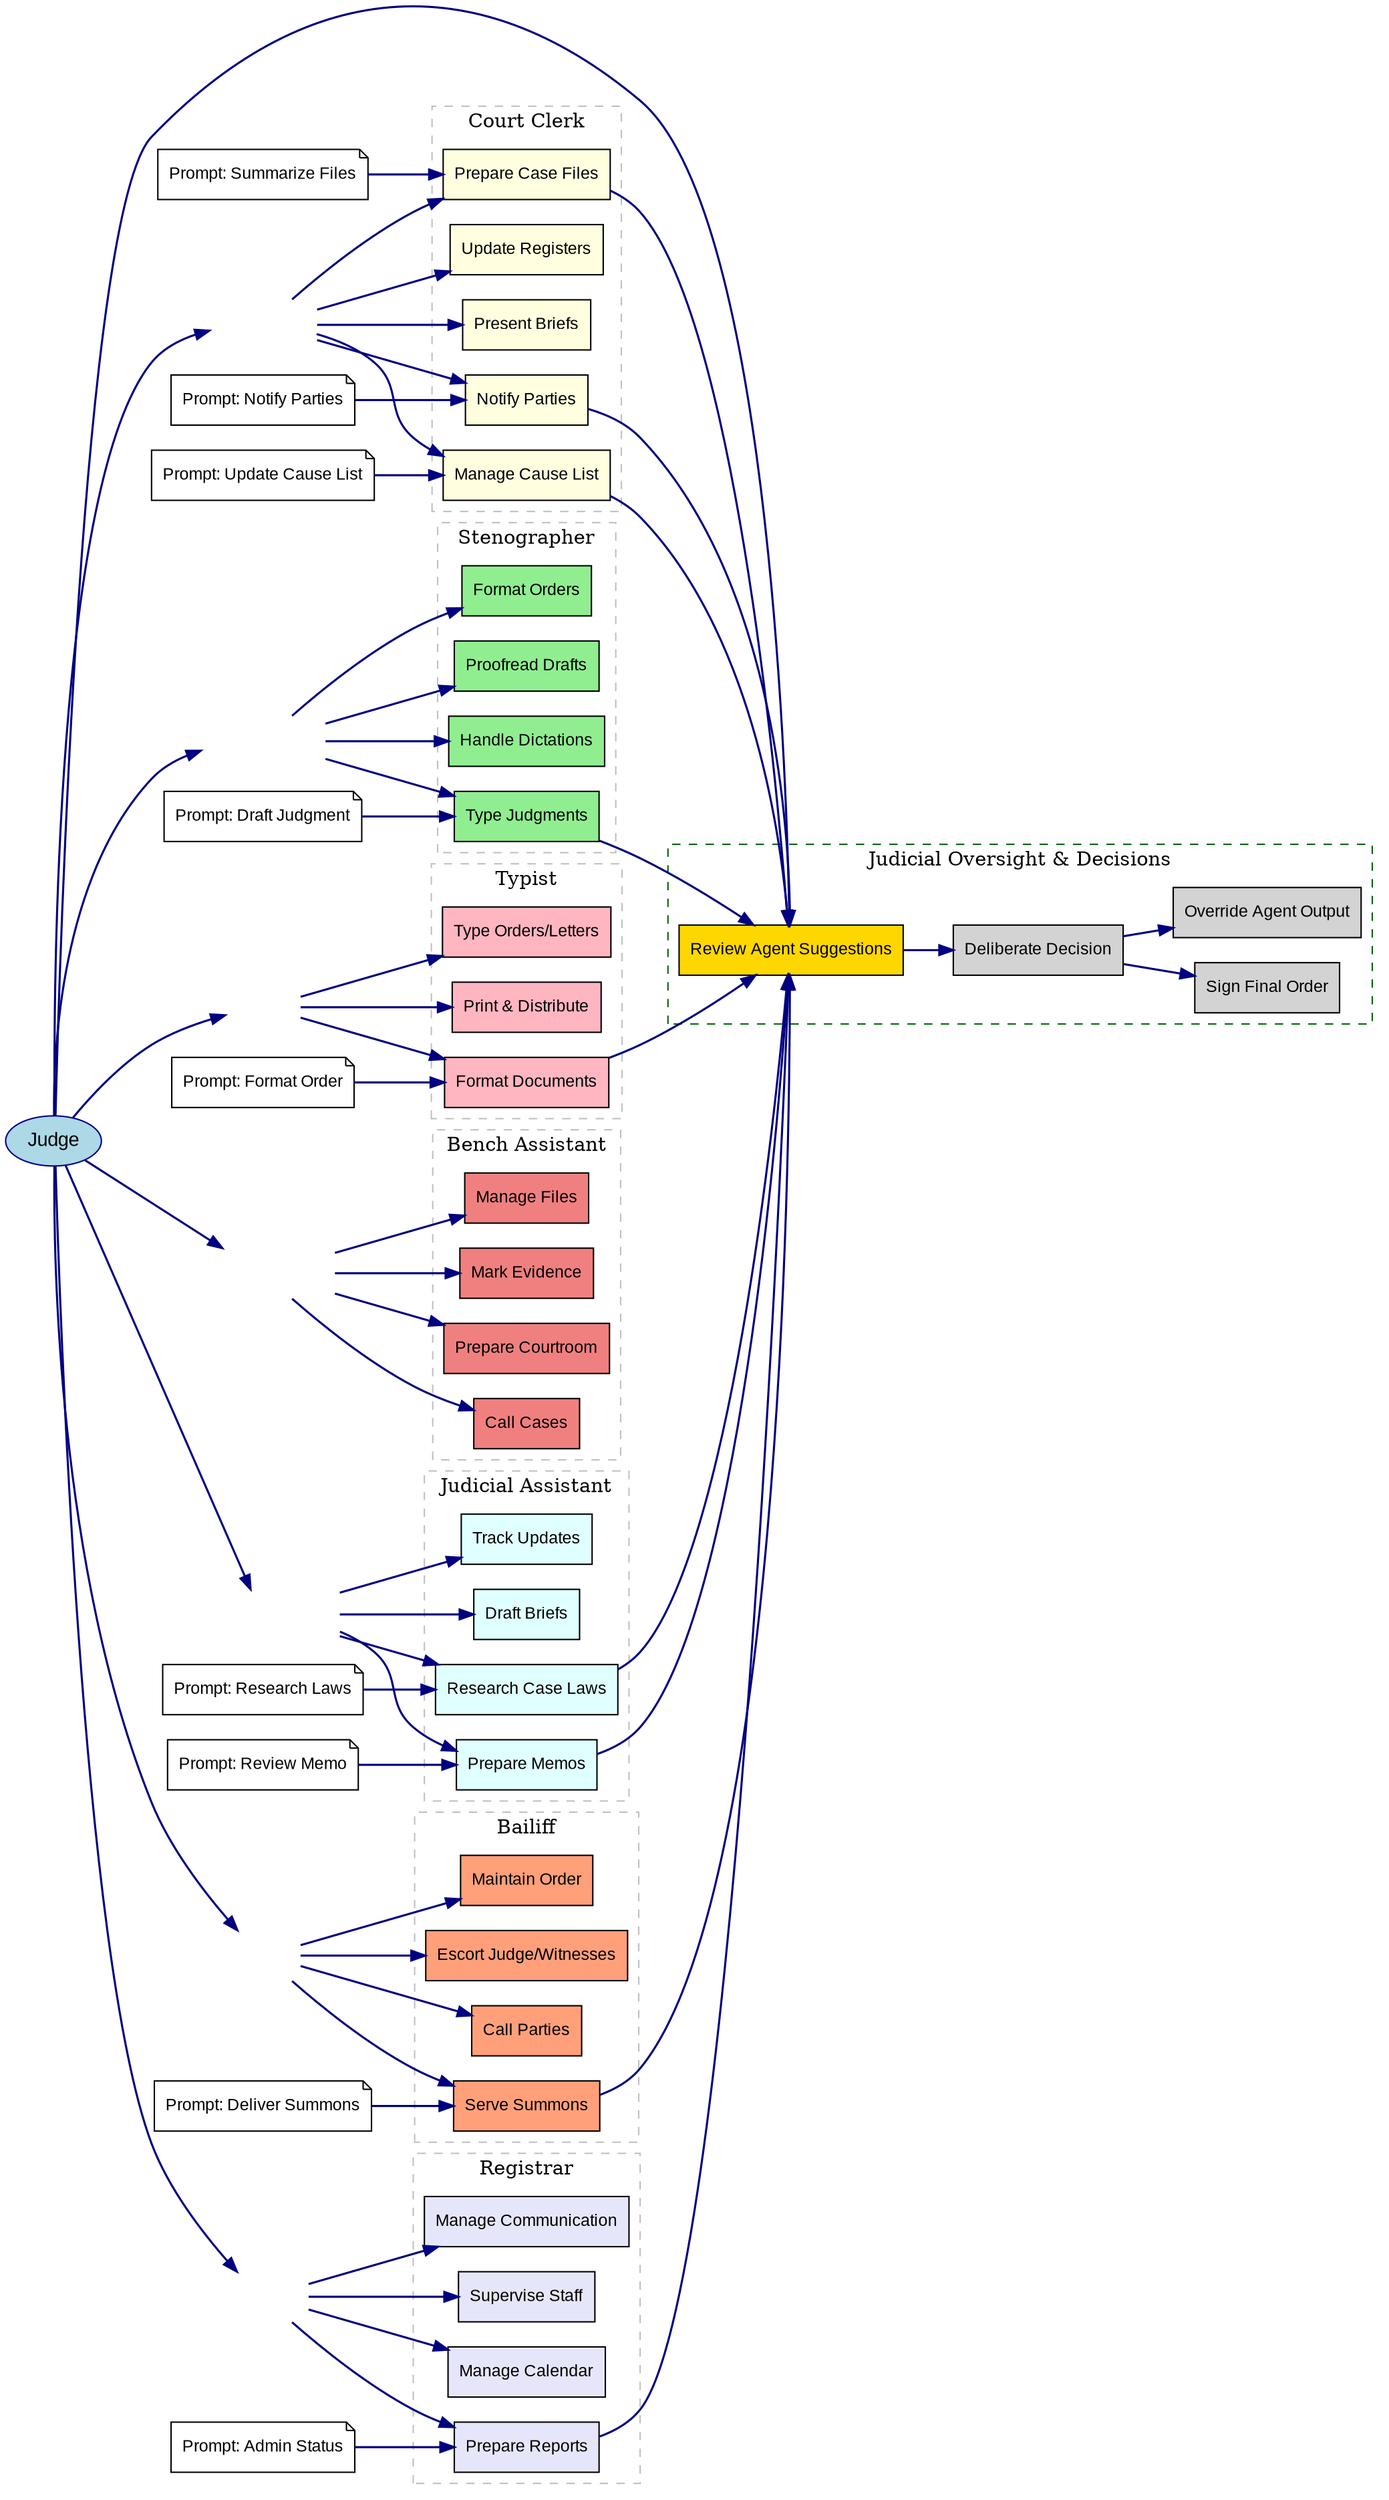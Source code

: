 // digraph JudgeBotAgenticSystem {
//     rankdir=LR;
//     bgcolor="white";
//     node [shape=box, style=filled, fontsize=12, fontname="Arial", height=0.6];
//     edge [color="gray", fontname="Arial", fontsize=10];

//     // Central JudgeBot Node
//     JudgeBot [shape=ellipse, label="JudgeBot\n(Main GPT Agent)", fillcolor="lightblue", color="black", fontsize=14];

//     // LEGAL RESEARCH AGENT
//     subgraph cluster_LegalResearch {
//         label="LegalResearchAgent";
//         style=dashed;
//         color="blue";
//         fontcolor="black";
//         "Find Precedents" [fillcolor="lightyellow"];
//         "Summarize Laws" [fillcolor="lightyellow"];
//         "Track Legal Updates" [fillcolor="lightyellow"];
//         "Answer Legal Queries" [fillcolor="lightyellow"];
//     }

//     // JUDGMENT COMPOSER AGENT
//     subgraph cluster_Judgment {
//         label="JudgmentComposerAgent";
//         style=dashed;
//         color="darkgreen";
//         "Draft Judgment" [fillcolor="lightgreen"];
//         "Format Orders" [fillcolor="lightgreen"];
//         "Validate Logic" [fillcolor="lightgreen"];
//         "Suggest Templates" [fillcolor="lightgreen"];
//     }

//     // CASE MANAGER AGENT
//     subgraph cluster_CaseManager {
//         label="CaseManagerAgent";
//         style=dashed;
//         color="darkorange";
//         "Update Case Status" [fillcolor="moccasin"];
//         "Retrieve Files" [fillcolor="moccasin"];
//         "Sync With Registry" [fillcolor="moccasin"];
//         "Alert Delays" [fillcolor="moccasin"];
//     }

//     // DOCUMENT AGENT
//     subgraph cluster_DocAgent {
//         label="DocumentAgent";
//         style=dashed;
//         color="purple";
//         "Generate PDFs" [fillcolor="thistle"];
//         "Print Documents" [fillcolor="thistle"];
//         "Edit Letters" [fillcolor="thistle"];
//         "Export Orders" [fillcolor="thistle"];
//     }

//     // COMMUNICATION AGENT
//     subgraph cluster_Communication {
//         label="CommunicationAgent";
//         style=dashed;
//         color="red";
//         "Draft Notices" [fillcolor="mistyrose"];
//         "Send Emails/SMS" [fillcolor="mistyrose"];
//         "Contact Parties" [fillcolor="mistyrose"];
//         "Auto-Send Reminders" [fillcolor="mistyrose"];
//     }

//     // CALENDAR AGENT
//     subgraph cluster_Calendar {
//         label="CalendarAgent";
//         style=dashed;
//         color="darkslategray";
//         "Manage Hearing Schedule" [fillcolor="lightcyan"];
//         "Sync with Staff" [fillcolor="lightcyan"];
//         "Detect Conflicts" [fillcolor="lightcyan"];
//         "Daily View" [fillcolor="lightcyan"];
//     }

//     // ASSISTANT AGENT
//     subgraph cluster_Assistant {
//         label="AssistantAgent";
//         style=dashed;
//         color="goldenrod";
//         "Next Case Prompt" [fillcolor="lightgoldenrodyellow"];
//         "Live Case Queue" [fillcolor="lightgoldenrodyellow"];
//         "Courtroom Alerts" [fillcolor="lightgoldenrodyellow"];
//         "Suggest Actions" [fillcolor="lightgoldenrodyellow"];
//     }

//     // MEMORY AGENT
//     subgraph cluster_Memory {
//         label="MemoryAgent";
//         style=dashed;
//         color="gray";
//         "Log Past Judgments" [fillcolor="gainsboro"];
//         "Sync Notes" [fillcolor="gainsboro"];
//         "Tag Important Cases" [fillcolor="gainsboro"];
//         "Retrieve Past Data" [fillcolor="gainsboro"];
//     }

//     // Connections from JudgeBot to each agent
//     JudgeBot -> "Find Precedents" [label="Query on case law"];
//     JudgeBot -> "Draft Judgment" [label="Generate judgment draft"];
//     JudgeBot -> "Update Case Status" [label="Case ID update"];
//     JudgeBot -> "Generate PDFs" [label="Export/print docs"];
//     JudgeBot -> "Draft Notices" [label="Notify parties"];
//     JudgeBot -> "Manage Hearing Schedule" [label="Calendar query"];
//     JudgeBot -> "Next Case Prompt" [label="Next case please"];
//     JudgeBot -> "Log Past Judgments" [label="Store this outcome"];

//     // Optional dotted edges from tasks to agents (clarity)
//     "Find Precedents" -> LegalResearch [style=invis];
//     "Draft Judgment" -> JudgmentComposer [style=invis];
//     "Update Case Status" -> CaseManager [style=invis];
//     "Generate PDFs" -> DocumentAgent [style=invis];
//     "Draft Notices" -> CommunicationAgent [style=invis];
//     "Manage Hearing Schedule" -> CalendarAgent [style=invis];
//     "Next Case Prompt" -> AssistantAgent [style=invis];
//     "Log Past Judgments" -> MemoryAgent [style=invis];
// }












digraph JudgeSupportAgentic {
    rankdir=LR;
    bgcolor="white";
    node [shape=box, style=filled, fontsize=12, fontname="Arial", height=0.5];
    edge [color="navy", penwidth=1.5];

    // Central Judge Node
    Judge [shape=ellipse, fillcolor="lightblue", color="darkblue", fontcolor="black", fontsize=14, label="Judge"];

    // Prompts from Judge (input triggers)
    "Prompt: Research Laws" [shape=note, fillcolor="white"];
    "Prompt: Summarize Files" [shape=note, fillcolor="white"];
    "Prompt: Draft Judgment" [shape=note, fillcolor="white"];
    "Prompt: Notify Parties" [shape=note, fillcolor="white"];
    "Prompt: Format Order" [shape=note, fillcolor="white"];
    "Prompt: Update Cause List" [shape=note, fillcolor="white"];
    "Prompt: Admin Status" [shape=note, fillcolor="white"];
    "Prompt: Review Memo" [shape=note, fillcolor="white"];
    "Prompt: Deliver Summons" [shape=note, fillcolor="white"];

    // ========== Judge Decision Layer ==========
    subgraph cluster_Judge_Decisions {
        label="Judicial Oversight & Decisions";
        style=dashed;
        color="darkgreen";
        fontcolor="black";

        "Review Suggestions" [fillcolor="gold", shape=box, label="Review Agent Suggestions"];
        "Deliberate" [fillcolor="lightgray", shape=box, label="Deliberate Decision"];
        "Sign Order" [fillcolor="lightgray", shape=box, label="Sign Final Order"];
        "Override Agent" [fillcolor="lightgray", shape=box, label="Override Agent Output"];
    }

    Judge -> "Review Suggestions";
    "Review Suggestions" -> "Deliberate";
    "Deliberate" -> "Sign Order";
    "Deliberate" -> "Override Agent";

    // ========== Court Clerk Subgraph ==========
    subgraph cluster_Clerk {
        label="Court Clerk";
        style=dashed;
        color="gray";
        fontcolor="black";
        "Cause List" [fillcolor="lightyellow", label="Manage Cause List"];
        "Case Files" [fillcolor="lightyellow", label="Prepare Case Files"];
        "Notify Parties" [fillcolor="lightyellow", label="Notify Parties"];
        "Case Registers" [fillcolor="lightyellow", label="Update Registers"];
        "Case Briefs" [fillcolor="lightyellow", label="Present Briefs"];
    }

    // ========== Stenographer Subgraph ==========
    subgraph cluster_Steno {
        label="Stenographer";
        style=dashed;
        color="gray";
        fontcolor="black";
        "Judgments" [fillcolor="lightgreen", label="Type Judgments"];
        "Orders" [fillcolor="lightgreen", label="Format Orders"];
        "Proofread" [fillcolor="lightgreen", label="Proofread Drafts"];
        "Dictations" [fillcolor="lightgreen", label="Handle Dictations"];
    }

    // ========== Typist Subgraph ==========
    subgraph cluster_Typist {
        label="Typist";
        style=dashed;
        color="gray";
        fontcolor="black";
        "Type Documents" [fillcolor="lightpink", label="Type Orders/Letters"];
        "Format Docs" [fillcolor="lightpink", label="Format Documents"];
        "Distribute" [fillcolor="lightpink", label="Print & Distribute"];
    }

    // ========== Bench Assistant Subgraph ==========
    subgraph cluster_Bench {
        label="Bench Assistant";
        style=dashed;
        color="gray";
        fontcolor="black";
        "Call Cases" [fillcolor="lightcoral", label="Call Cases"];
        "Handle Files" [fillcolor="lightcoral", label="Manage Files"];
        "Evidence" [fillcolor="lightcoral", label="Mark Evidence"];
        "Court Readiness" [fillcolor="lightcoral", label="Prepare Courtroom"];
    }

    // ========== Judicial Assistant Subgraph ==========
    subgraph cluster_Research {
        label="Judicial Assistant";
        style=dashed;
        color="gray";
        fontcolor="black";
        "Research Laws" [fillcolor="lightcyan", label="Research Case Laws"];
        "Legal Briefs" [fillcolor="lightcyan", label="Draft Briefs"];
        "Legal Updates" [fillcolor="lightcyan", label="Track Updates"];
        "Memos" [fillcolor="lightcyan", label="Prepare Memos"];
    }

    // ========== Bailiff Subgraph ==========
    subgraph cluster_Bailiff {
        label="Bailiff";
        style=dashed;
        color="gray";
        fontcolor="black";
        "Serve Summons" [fillcolor="lightsalmon", label="Serve Summons"];
        "Court Order" [fillcolor="lightsalmon", label="Maintain Order"];
        "Escort" [fillcolor="lightsalmon", label="Escort Judge/Witnesses"];
        "Call Parties" [fillcolor="lightsalmon", label="Call Parties"];
    }

    // ========== Registrar Subgraph ==========
    subgraph cluster_Admin {
        label="Registrar";
        style=dashed;
        color="gray";
        fontcolor="black";
        "Admin Comm" [fillcolor="lavender", label="Manage Communication"];
        "Supervise" [fillcolor="lavender", label="Supervise Staff"];
        "Reports" [fillcolor="lavender", label="Prepare Reports"];
        "Calendar" [fillcolor="lavender", label="Manage Calendar"];
    }

    // Prompt flows to respective agents
    "Prompt: Research Laws" -> "Research Laws";
    "Prompt: Summarize Files" -> "Case Files";
    "Prompt: Draft Judgment" -> "Judgments";
    "Prompt: Notify Parties" -> "Notify Parties";
    "Prompt: Format Order" -> "Format Docs";
    "Prompt: Update Cause List" -> "Cause List";
    "Prompt: Admin Status" -> "Reports";
    "Prompt: Review Memo" -> "Memos";
    "Prompt: Deliver Summons" -> "Serve Summons";

    // Agents to Review Suggestions
    "Research Laws" -> "Review Suggestions";
    "Case Files" -> "Review Suggestions";
    "Judgments" -> "Review Suggestions";
    "Notify Parties" -> "Review Suggestions";
    "Format Docs" -> "Review Suggestions";
    "Cause List" -> "Review Suggestions";
    "Reports" -> "Review Suggestions";
    "Memos" -> "Review Suggestions";
    "Serve Summons" -> "Review Suggestions";

    // Invisible Role Anchors
    "Court Clerk" [style=invis];
    "Stenographer" [style=invis];
    "Typist" [style=invis];
    "Bench Assistant" [style=invis];
    "Judicial Assistant" [style=invis];
    "Bailiff" [style=invis];
    "Registrar" [style=invis];

    // Judge to Agent Anchors
    Judge -> "Court Clerk";
    Judge -> "Stenographer";
    Judge -> "Typist";
    Judge -> "Bench Assistant";
    Judge -> "Judicial Assistant";
    Judge -> "Bailiff";
    Judge -> "Registrar";

    // Agents to Tasks
    "Court Clerk" -> {"Cause List", "Case Files", "Notify Parties", "Case Registers", "Case Briefs"};
    "Stenographer" -> {"Judgments", "Orders", "Proofread", "Dictations"};
    "Typist" -> {"Type Documents", "Format Docs", "Distribute"};
    "Bench Assistant" -> {"Call Cases", "Handle Files", "Evidence", "Court Readiness"};
    "Judicial Assistant" -> {"Research Laws", "Legal Briefs", "Legal Updates", "Memos"};
    "Bailiff" -> {"Serve Summons", "Court Order", "Escort", "Call Parties"};
    "Registrar" -> {"Admin Comm", "Supervise", "Reports", "Calendar"};
}
